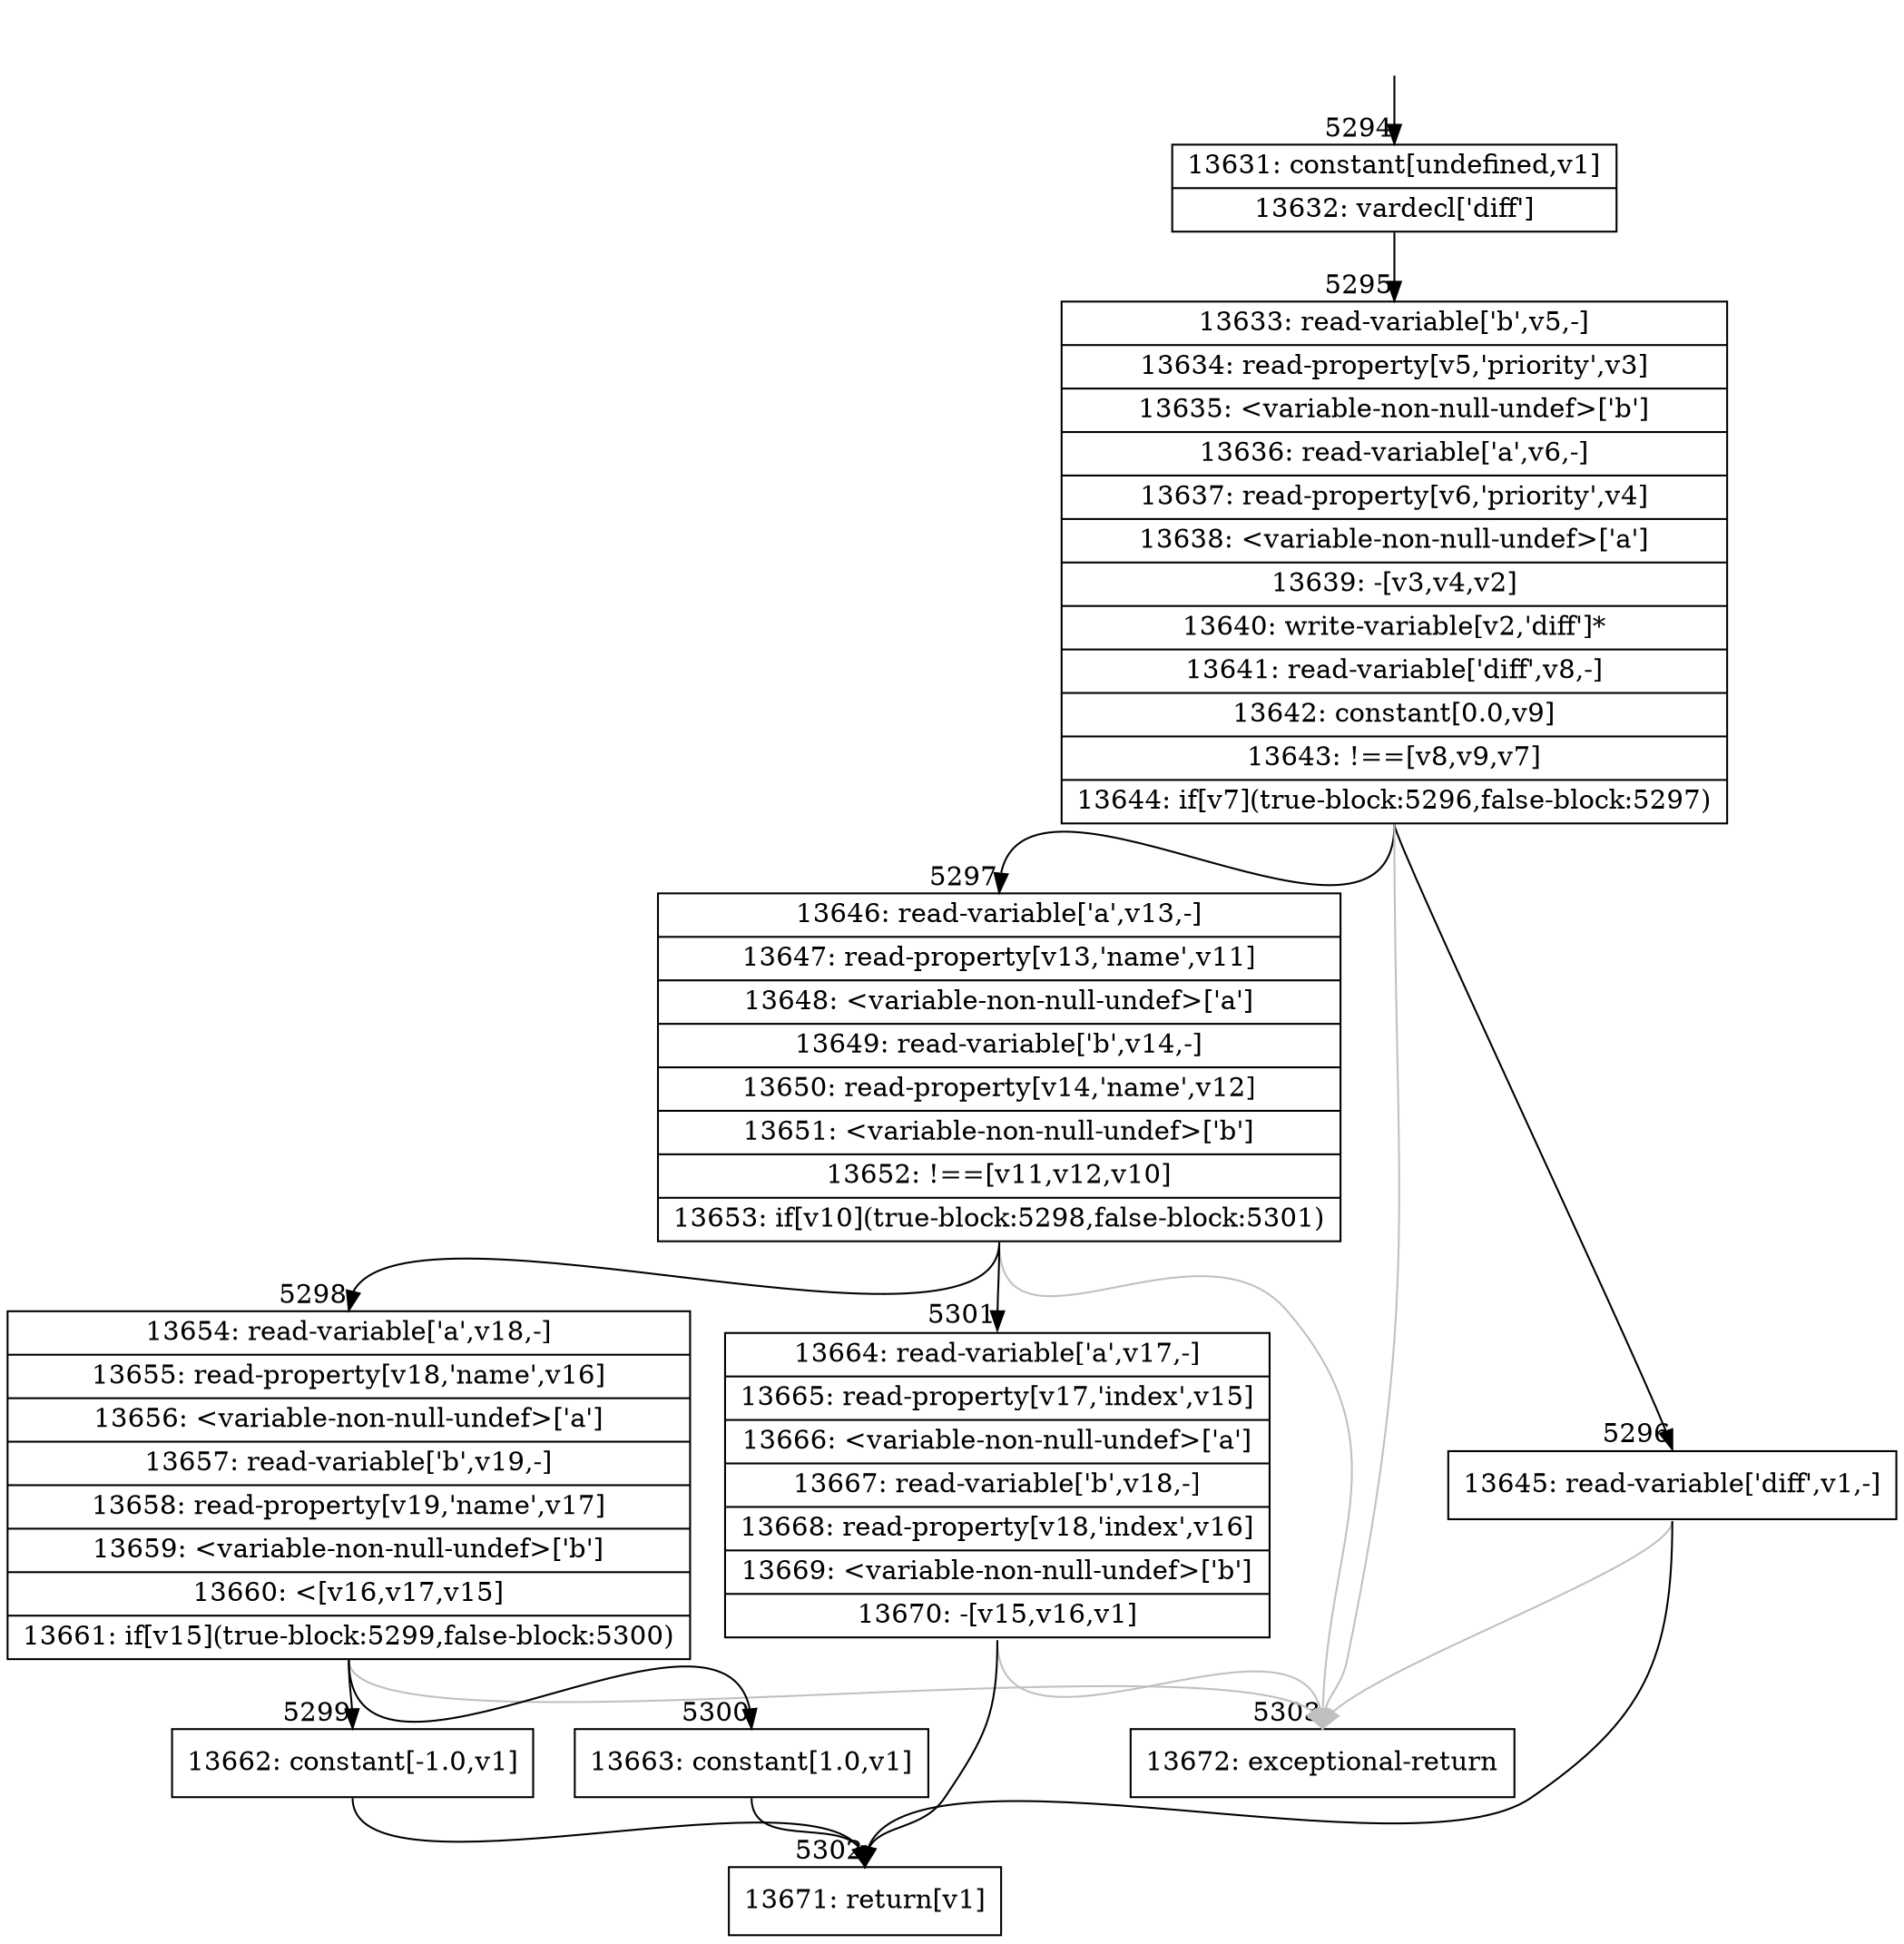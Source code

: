 digraph {
rankdir="TD"
BB_entry390[shape=none,label=""];
BB_entry390 -> BB5294 [tailport=s, headport=n, headlabel="    5294"]
BB5294 [shape=record label="{13631: constant[undefined,v1]|13632: vardecl['diff']}" ] 
BB5294 -> BB5295 [tailport=s, headport=n, headlabel="      5295"]
BB5295 [shape=record label="{13633: read-variable['b',v5,-]|13634: read-property[v5,'priority',v3]|13635: \<variable-non-null-undef\>['b']|13636: read-variable['a',v6,-]|13637: read-property[v6,'priority',v4]|13638: \<variable-non-null-undef\>['a']|13639: -[v3,v4,v2]|13640: write-variable[v2,'diff']*|13641: read-variable['diff',v8,-]|13642: constant[0.0,v9]|13643: !==[v8,v9,v7]|13644: if[v7](true-block:5296,false-block:5297)}" ] 
BB5295 -> BB5296 [tailport=s, headport=n, headlabel="      5296"]
BB5295 -> BB5297 [tailport=s, headport=n, headlabel="      5297"]
BB5295 -> BB5303 [tailport=s, headport=n, color=gray, headlabel="      5303"]
BB5296 [shape=record label="{13645: read-variable['diff',v1,-]}" ] 
BB5296 -> BB5302 [tailport=s, headport=n, headlabel="      5302"]
BB5296 -> BB5303 [tailport=s, headport=n, color=gray]
BB5297 [shape=record label="{13646: read-variable['a',v13,-]|13647: read-property[v13,'name',v11]|13648: \<variable-non-null-undef\>['a']|13649: read-variable['b',v14,-]|13650: read-property[v14,'name',v12]|13651: \<variable-non-null-undef\>['b']|13652: !==[v11,v12,v10]|13653: if[v10](true-block:5298,false-block:5301)}" ] 
BB5297 -> BB5298 [tailport=s, headport=n, headlabel="      5298"]
BB5297 -> BB5301 [tailport=s, headport=n, headlabel="      5301"]
BB5297 -> BB5303 [tailport=s, headport=n, color=gray]
BB5298 [shape=record label="{13654: read-variable['a',v18,-]|13655: read-property[v18,'name',v16]|13656: \<variable-non-null-undef\>['a']|13657: read-variable['b',v19,-]|13658: read-property[v19,'name',v17]|13659: \<variable-non-null-undef\>['b']|13660: \<[v16,v17,v15]|13661: if[v15](true-block:5299,false-block:5300)}" ] 
BB5298 -> BB5299 [tailport=s, headport=n, headlabel="      5299"]
BB5298 -> BB5300 [tailport=s, headport=n, headlabel="      5300"]
BB5298 -> BB5303 [tailport=s, headport=n, color=gray]
BB5299 [shape=record label="{13662: constant[-1.0,v1]}" ] 
BB5299 -> BB5302 [tailport=s, headport=n]
BB5300 [shape=record label="{13663: constant[1.0,v1]}" ] 
BB5300 -> BB5302 [tailport=s, headport=n]
BB5301 [shape=record label="{13664: read-variable['a',v17,-]|13665: read-property[v17,'index',v15]|13666: \<variable-non-null-undef\>['a']|13667: read-variable['b',v18,-]|13668: read-property[v18,'index',v16]|13669: \<variable-non-null-undef\>['b']|13670: -[v15,v16,v1]}" ] 
BB5301 -> BB5302 [tailport=s, headport=n]
BB5301 -> BB5303 [tailport=s, headport=n, color=gray]
BB5302 [shape=record label="{13671: return[v1]}" ] 
BB5303 [shape=record label="{13672: exceptional-return}" ] 
//#$~ 8414
}
